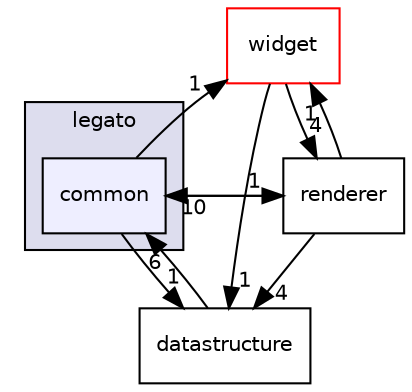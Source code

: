 digraph "C:/harmony3_dev/gfx/middleware/legato/library/src/gfx/legato/common" {
  compound=true
  node [ fontsize="10", fontname="Helvetica"];
  edge [ labelfontsize="10", labelfontname="Helvetica"];
  subgraph clusterdir_940c51c258b7865068e2af5587097533 {
    graph [ bgcolor="#ddddee", pencolor="black", label="legato" fontname="Helvetica", fontsize="10", URL="dir_940c51c258b7865068e2af5587097533.html"]
  dir_72a68f568b475d355763ee2302e89937 [shape=box, label="common", style="filled", fillcolor="#eeeeff", pencolor="black", URL="dir_72a68f568b475d355763ee2302e89937.html"];
  }
  dir_b64752b4b0e64ac037ae415bf62ea1c1 [shape=box label="datastructure" URL="dir_b64752b4b0e64ac037ae415bf62ea1c1.html"];
  dir_7f93f7c135b4a713e0b5fdaee2f8afbd [shape=box label="widget" fillcolor="white" style="filled" color="red" URL="dir_7f93f7c135b4a713e0b5fdaee2f8afbd.html"];
  dir_38e1327d2fe756fc5d23b71ab85ebc83 [shape=box label="renderer" URL="dir_38e1327d2fe756fc5d23b71ab85ebc83.html"];
  dir_b64752b4b0e64ac037ae415bf62ea1c1->dir_72a68f568b475d355763ee2302e89937 [headlabel="6", labeldistance=1.5 headhref="dir_000055_000053.html"];
  dir_72a68f568b475d355763ee2302e89937->dir_b64752b4b0e64ac037ae415bf62ea1c1 [headlabel="1", labeldistance=1.5 headhref="dir_000053_000055.html"];
  dir_72a68f568b475d355763ee2302e89937->dir_7f93f7c135b4a713e0b5fdaee2f8afbd [headlabel="1", labeldistance=1.5 headhref="dir_000053_000064.html"];
  dir_72a68f568b475d355763ee2302e89937->dir_38e1327d2fe756fc5d23b71ab85ebc83 [headlabel="1", labeldistance=1.5 headhref="dir_000053_000062.html"];
  dir_7f93f7c135b4a713e0b5fdaee2f8afbd->dir_b64752b4b0e64ac037ae415bf62ea1c1 [headlabel="1", labeldistance=1.5 headhref="dir_000064_000055.html"];
  dir_7f93f7c135b4a713e0b5fdaee2f8afbd->dir_38e1327d2fe756fc5d23b71ab85ebc83 [headlabel="4", labeldistance=1.5 headhref="dir_000064_000062.html"];
  dir_38e1327d2fe756fc5d23b71ab85ebc83->dir_b64752b4b0e64ac037ae415bf62ea1c1 [headlabel="4", labeldistance=1.5 headhref="dir_000062_000055.html"];
  dir_38e1327d2fe756fc5d23b71ab85ebc83->dir_72a68f568b475d355763ee2302e89937 [headlabel="10", labeldistance=1.5 headhref="dir_000062_000053.html"];
  dir_38e1327d2fe756fc5d23b71ab85ebc83->dir_7f93f7c135b4a713e0b5fdaee2f8afbd [headlabel="1", labeldistance=1.5 headhref="dir_000062_000064.html"];
}

